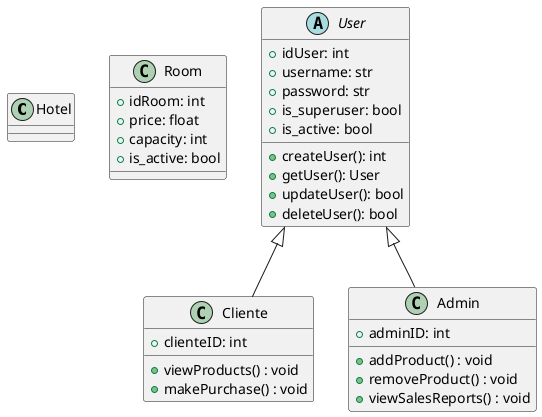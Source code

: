 @startuml
class Hotel {

}

class Room {
    +idRoom: int
    +price: float
    +capacity: int
    +is_active: bool
}

abstract class User {
    +idUser: int 
    +username: str
    +password: str
    +is_superuser: bool 
    +is_active: bool 

    +createUser(): int
    +getUser(): User
    +updateUser(): bool
    +deleteUser(): bool
}

class Cliente {
    +clienteID: int
    +viewProducts() : void
    +makePurchase() : void
}

class Admin {
    +adminID: int
    +addProduct() : void
    +removeProduct() : void
    +viewSalesReports() : void
}

User <|-- Cliente
User <|-- Admin

@enduml
